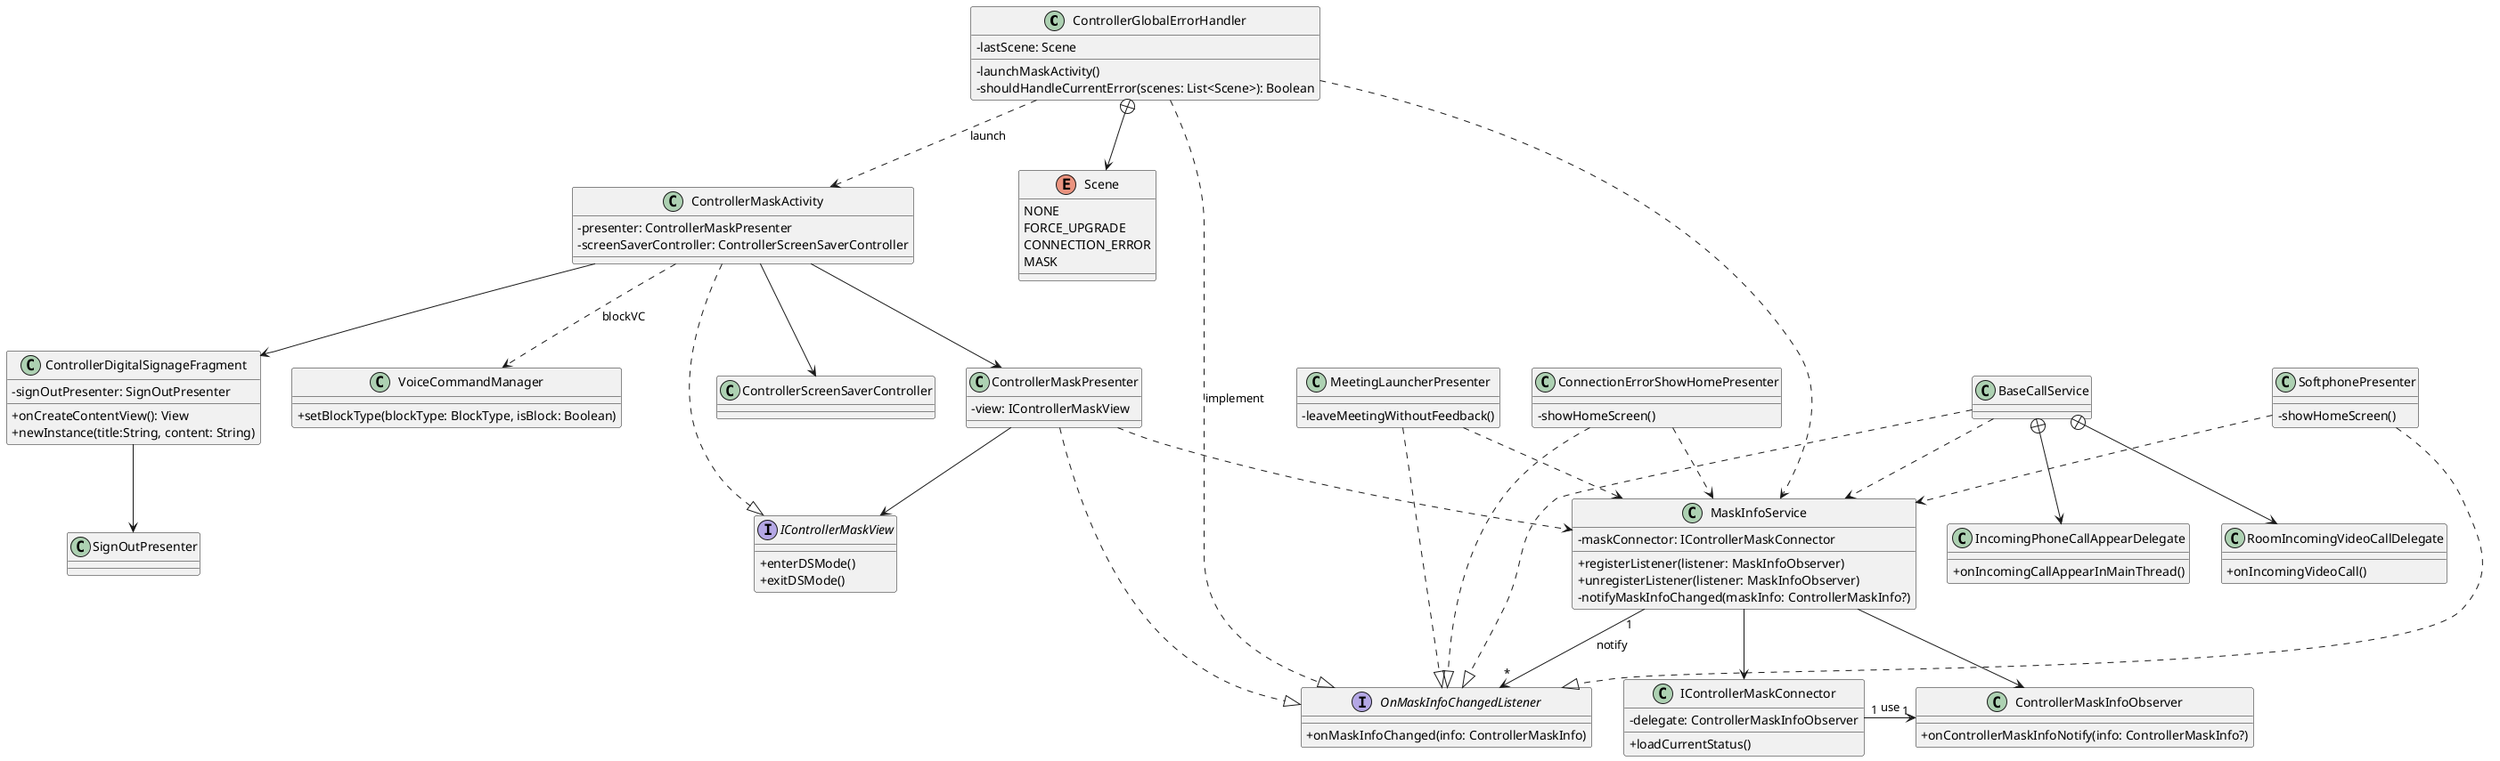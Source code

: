 @startuml
'https://plantuml.com/class-diagram
skinparam classAttributeIconSize 0

ControllerGlobalErrorHandler ..> ControllerMaskActivity: launch
ControllerGlobalErrorHandler +--> Scene
ControllerGlobalErrorHandler ..|>  OnMaskInfoChangedListener: implement
ControllerGlobalErrorHandler ..> MaskInfoService

ControllerMaskActivity ..|> IControllerMaskView
ControllerMaskActivity --> ControllerMaskPresenter
ControllerMaskActivity ..> VoiceCommandManager: blockVC
ControllerMaskActivity --> ControllerDigitalSignageFragment
ControllerMaskActivity --> ControllerScreenSaverController

ControllerDigitalSignageFragment --> SignOutPresenter

ControllerMaskPresenter --> IControllerMaskView
ControllerMaskPresenter ..> MaskInfoService
ControllerMaskPresenter ..|> OnMaskInfoChangedListener

MeetingLauncherPresenter ..> MaskInfoService
MeetingLauncherPresenter ..|> OnMaskInfoChangedListener

ConnectionErrorShowHomePresenter ..> MaskInfoService
ConnectionErrorShowHomePresenter ..|> OnMaskInfoChangedListener

IControllerMaskConnector "1" -right-> "1" ControllerMaskInfoObserver: use

MaskInfoService "1" --> "*" OnMaskInfoChangedListener: notify
MaskInfoService --> IControllerMaskConnector
MaskInfoService -->  ControllerMaskInfoObserver

BaseCallService +--> IncomingPhoneCallAppearDelegate
BaseCallService +--> RoomIncomingVideoCallDelegate
BaseCallService ..> MaskInfoService
BaseCallService ..|> OnMaskInfoChangedListener

SoftphonePresenter ..> MaskInfoService
SoftphonePresenter ..|> OnMaskInfoChangedListener

class ControllerMaskActivity {
    - presenter: ControllerMaskPresenter
    - screenSaverController: ControllerScreenSaverController
}

class VoiceCommandManager {
    + setBlockType(blockType: BlockType, isBlock: Boolean)
}

class ControllerMaskPresenter {
    - view: IControllerMaskView
}

class ControllerDigitalSignageFragment {
    - signOutPresenter: SignOutPresenter
    + onCreateContentView(): View
    + newInstance(title:String, content: String)
}

class ControllerGlobalErrorHandler {
    - lastScene: Scene
    - launchMaskActivity()
    - shouldHandleCurrentError(scenes: List<Scene>): Boolean
}

class IControllerMaskConnector {
    - delegate: ControllerMaskInfoObserver
    + loadCurrentStatus()
}

class ControllerMaskInfoObserver {
    + onControllerMaskInfoNotify(info: ControllerMaskInfo?)
}

class ControllerScreenSaverController
class SignOutPresenter

class MeetingLauncherPresenter {
    - leaveMeetingWithoutFeedback()
}

class ConnectionErrorShowHomePresenter {
    - showHomeScreen()
}

class SoftphonePresenter {
    - showHomeScreen()
}

interface IControllerMaskView {
    + enterDSMode()
    + exitDSMode()
}

class MaskInfoService {
    - maskConnector: IControllerMaskConnector
    + registerListener(listener: MaskInfoObserver)
    + unregisterListener(listener: MaskInfoObserver)
    - notifyMaskInfoChanged(maskInfo: ControllerMaskInfo?)
}

class BaseCallService

class IncomingPhoneCallAppearDelegate {
    + onIncomingCallAppearInMainThread()
}

class RoomIncomingVideoCallDelegate {
    + onIncomingVideoCall()
}

interface OnMaskInfoChangedListener {
    + onMaskInfoChanged(info: ControllerMaskInfo)
}

enum Scene {
    NONE
    FORCE_UPGRADE
    CONNECTION_ERROR
    MASK
}

@enduml